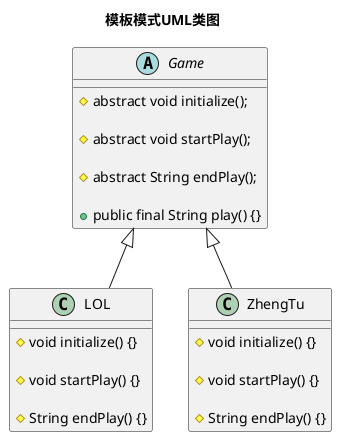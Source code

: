 @startuml

Title "模板模式UML类图"


abstract class Game

Game <|-- LOL
Game <|-- ZhengTu

abstract class Game {

    #abstract void initialize();

    #abstract void startPlay();

    #abstract String endPlay();

    +public final String play() {}
}

class LOL {

    #void initialize() {}

    #void startPlay() {}

    #String endPlay() {}
}

class ZhengTu {

    #void initialize() {}

    #void startPlay() {}

    #String endPlay() {}
}


@enduml